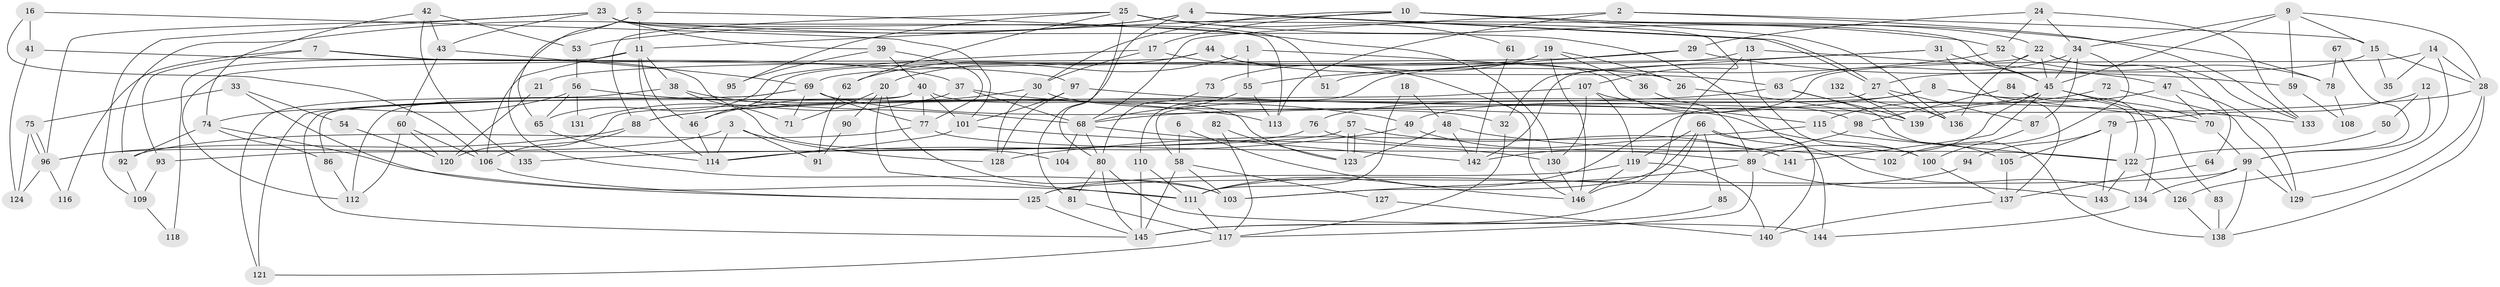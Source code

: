 // Generated by graph-tools (version 1.1) at 2025/02/03/09/25 03:02:07]
// undirected, 146 vertices, 292 edges
graph export_dot {
graph [start="1"]
  node [color=gray90,style=filled];
  1;
  2;
  3;
  4;
  5;
  6;
  7;
  8;
  9;
  10;
  11;
  12;
  13;
  14;
  15;
  16;
  17;
  18;
  19;
  20;
  21;
  22;
  23;
  24;
  25;
  26;
  27;
  28;
  29;
  30;
  31;
  32;
  33;
  34;
  35;
  36;
  37;
  38;
  39;
  40;
  41;
  42;
  43;
  44;
  45;
  46;
  47;
  48;
  49;
  50;
  51;
  52;
  53;
  54;
  55;
  56;
  57;
  58;
  59;
  60;
  61;
  62;
  63;
  64;
  65;
  66;
  67;
  68;
  69;
  70;
  71;
  72;
  73;
  74;
  75;
  76;
  77;
  78;
  79;
  80;
  81;
  82;
  83;
  84;
  85;
  86;
  87;
  88;
  89;
  90;
  91;
  92;
  93;
  94;
  95;
  96;
  97;
  98;
  99;
  100;
  101;
  102;
  103;
  104;
  105;
  106;
  107;
  108;
  109;
  110;
  111;
  112;
  113;
  114;
  115;
  116;
  117;
  118;
  119;
  120;
  121;
  122;
  123;
  124;
  125;
  126;
  127;
  128;
  129;
  130;
  131;
  132;
  133;
  134;
  135;
  136;
  137;
  138;
  139;
  140;
  141;
  142;
  143;
  144;
  145;
  146;
  1 -- 55;
  1 -- 26;
  1 -- 20;
  2 -- 15;
  2 -- 68;
  2 -- 113;
  2 -- 133;
  3 -- 114;
  3 -- 96;
  3 -- 91;
  3 -- 128;
  4 -- 27;
  4 -- 27;
  4 -- 81;
  4 -- 45;
  4 -- 53;
  4 -- 92;
  5 -- 11;
  5 -- 103;
  5 -- 65;
  5 -- 130;
  6 -- 146;
  6 -- 58;
  7 -- 93;
  7 -- 71;
  7 -- 37;
  7 -- 116;
  8 -- 70;
  8 -- 68;
  8 -- 76;
  8 -- 122;
  9 -- 34;
  9 -- 28;
  9 -- 15;
  9 -- 45;
  9 -- 59;
  10 -- 136;
  10 -- 30;
  10 -- 11;
  10 -- 17;
  10 -- 22;
  10 -- 78;
  11 -- 106;
  11 -- 38;
  11 -- 46;
  11 -- 114;
  11 -- 118;
  12 -- 99;
  12 -- 79;
  12 -- 50;
  13 -- 100;
  13 -- 146;
  13 -- 21;
  13 -- 47;
  14 -- 126;
  14 -- 111;
  14 -- 28;
  14 -- 35;
  15 -- 27;
  15 -- 28;
  15 -- 35;
  16 -- 101;
  16 -- 106;
  16 -- 41;
  17 -- 146;
  17 -- 30;
  17 -- 65;
  18 -- 48;
  18 -- 111;
  19 -- 46;
  19 -- 146;
  19 -- 26;
  19 -- 36;
  19 -- 73;
  20 -- 111;
  20 -- 71;
  20 -- 90;
  20 -- 103;
  21 -- 120;
  22 -- 45;
  22 -- 64;
  22 -- 133;
  22 -- 136;
  22 -- 142;
  23 -- 39;
  23 -- 96;
  23 -- 43;
  23 -- 51;
  23 -- 109;
  23 -- 113;
  23 -- 140;
  24 -- 34;
  24 -- 133;
  24 -- 29;
  24 -- 52;
  25 -- 107;
  25 -- 52;
  25 -- 61;
  25 -- 62;
  25 -- 80;
  25 -- 88;
  25 -- 95;
  26 -- 139;
  27 -- 58;
  27 -- 87;
  27 -- 136;
  28 -- 88;
  28 -- 129;
  28 -- 138;
  29 -- 69;
  29 -- 51;
  29 -- 59;
  30 -- 46;
  30 -- 32;
  30 -- 128;
  31 -- 45;
  31 -- 137;
  31 -- 32;
  31 -- 110;
  32 -- 117;
  33 -- 75;
  33 -- 125;
  33 -- 54;
  34 -- 45;
  34 -- 63;
  34 -- 87;
  34 -- 102;
  36 -- 89;
  37 -- 49;
  37 -- 68;
  37 -- 131;
  38 -- 68;
  38 -- 104;
  38 -- 121;
  39 -- 40;
  39 -- 77;
  39 -- 95;
  40 -- 112;
  40 -- 101;
  40 -- 77;
  40 -- 86;
  40 -- 123;
  41 -- 97;
  41 -- 124;
  42 -- 74;
  42 -- 53;
  42 -- 43;
  42 -- 135;
  43 -- 60;
  43 -- 69;
  44 -- 63;
  44 -- 112;
  44 -- 62;
  44 -- 98;
  45 -- 49;
  45 -- 70;
  45 -- 83;
  45 -- 89;
  45 -- 141;
  46 -- 114;
  47 -- 70;
  47 -- 129;
  47 -- 139;
  48 -- 142;
  48 -- 123;
  48 -- 102;
  49 -- 114;
  49 -- 141;
  50 -- 122;
  52 -- 55;
  52 -- 78;
  53 -- 56;
  54 -- 120;
  55 -- 113;
  55 -- 68;
  56 -- 113;
  56 -- 65;
  56 -- 74;
  56 -- 131;
  57 -- 141;
  57 -- 123;
  57 -- 123;
  57 -- 135;
  58 -- 145;
  58 -- 103;
  58 -- 127;
  59 -- 108;
  60 -- 106;
  60 -- 112;
  60 -- 120;
  61 -- 142;
  62 -- 91;
  63 -- 88;
  63 -- 138;
  63 -- 139;
  64 -- 137;
  65 -- 114;
  66 -- 145;
  66 -- 103;
  66 -- 85;
  66 -- 119;
  66 -- 134;
  66 -- 144;
  67 -- 78;
  67 -- 99;
  68 -- 80;
  68 -- 104;
  68 -- 142;
  69 -- 121;
  69 -- 71;
  69 -- 77;
  69 -- 100;
  69 -- 145;
  70 -- 99;
  72 -- 129;
  72 -- 115;
  73 -- 80;
  74 -- 92;
  74 -- 86;
  74 -- 111;
  75 -- 124;
  75 -- 96;
  75 -- 96;
  76 -- 89;
  76 -- 93;
  77 -- 92;
  77 -- 122;
  78 -- 108;
  79 -- 143;
  79 -- 105;
  79 -- 94;
  80 -- 144;
  80 -- 81;
  80 -- 145;
  81 -- 117;
  82 -- 123;
  82 -- 117;
  83 -- 138;
  84 -- 134;
  84 -- 98;
  85 -- 145;
  86 -- 112;
  87 -- 100;
  88 -- 96;
  88 -- 106;
  89 -- 117;
  89 -- 103;
  89 -- 143;
  90 -- 91;
  92 -- 109;
  93 -- 109;
  94 -- 111;
  96 -- 116;
  96 -- 124;
  97 -- 133;
  97 -- 128;
  97 -- 101;
  98 -- 142;
  98 -- 105;
  99 -- 129;
  99 -- 125;
  99 -- 134;
  99 -- 138;
  100 -- 137;
  101 -- 114;
  101 -- 130;
  105 -- 137;
  106 -- 125;
  107 -- 130;
  107 -- 115;
  107 -- 119;
  107 -- 120;
  109 -- 118;
  110 -- 145;
  110 -- 111;
  111 -- 117;
  115 -- 128;
  115 -- 122;
  117 -- 121;
  119 -- 125;
  119 -- 140;
  119 -- 146;
  122 -- 126;
  122 -- 143;
  125 -- 145;
  126 -- 138;
  127 -- 140;
  130 -- 146;
  132 -- 136;
  132 -- 139;
  134 -- 144;
  137 -- 140;
}
